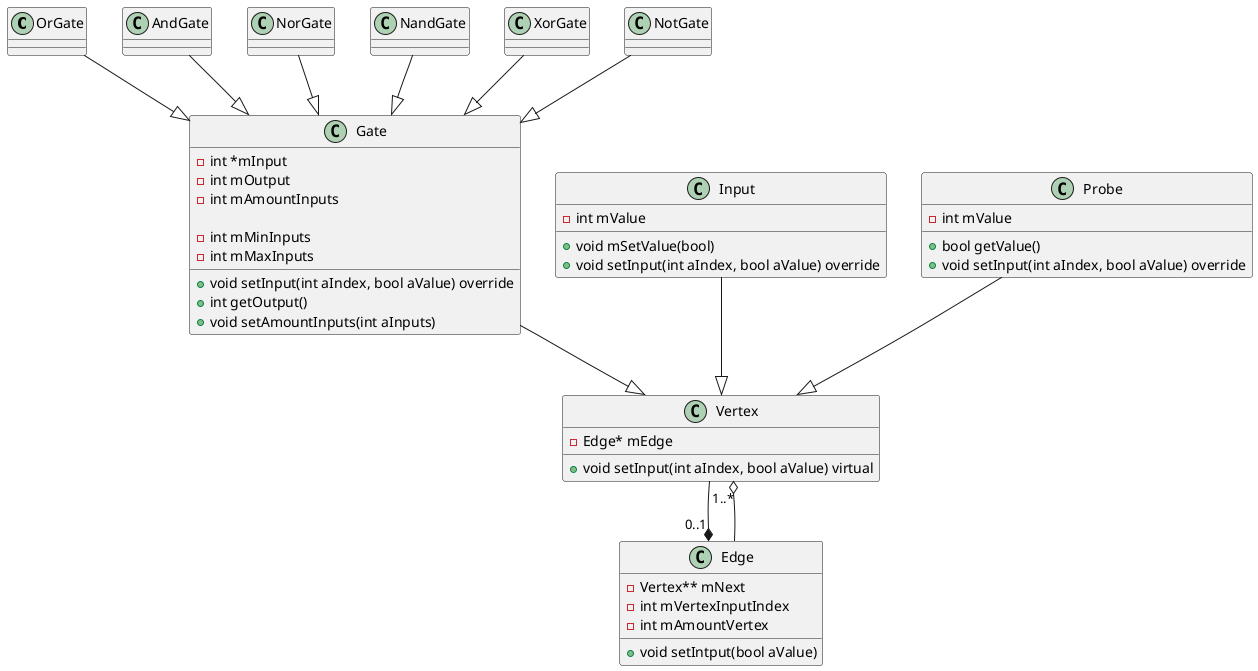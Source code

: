 @startuml classdiagram

class OrGate{

}

class AndGate{

}

class NorGate{

}

class NandGate{

}

class XorGate{

}

class NotGate{

}

class Gate{
    - int *mInput
    - int mOutput
    - int mAmountInputs

    - int mMinInputs
    - int mMaxInputs    

    + void setInput(int aIndex, bool aValue) override
    + int getOutput()
    + void setAmountInputs(int aInputs)
}

class Vertex {
    - Edge* mEdge

    + void setInput(int aIndex, bool aValue) virtual
}

class Edge{
    - Vertex** mNext
    - int mVertexInputIndex
    - int mAmountVertex

    + void setIntput(bool aValue)
}

class Input{
    - int mValue

    + void mSetValue(bool)
    + void setInput(int aIndex, bool aValue) override

}

class Probe{
    - int mValue

    + bool getValue()
    + void setInput(int aIndex, bool aValue) override
}

OrGate --|> Gate
NorGate --|> Gate
AndGate --|> Gate
NandGate --|> Gate
XorGate --|> Gate
NotGate --|> Gate

Gate --|> Vertex
Input --|> Vertex
Probe --|> Vertex

Vertex --* "0..1" Edge
Edge --o "1..*" Vertex

@enduml